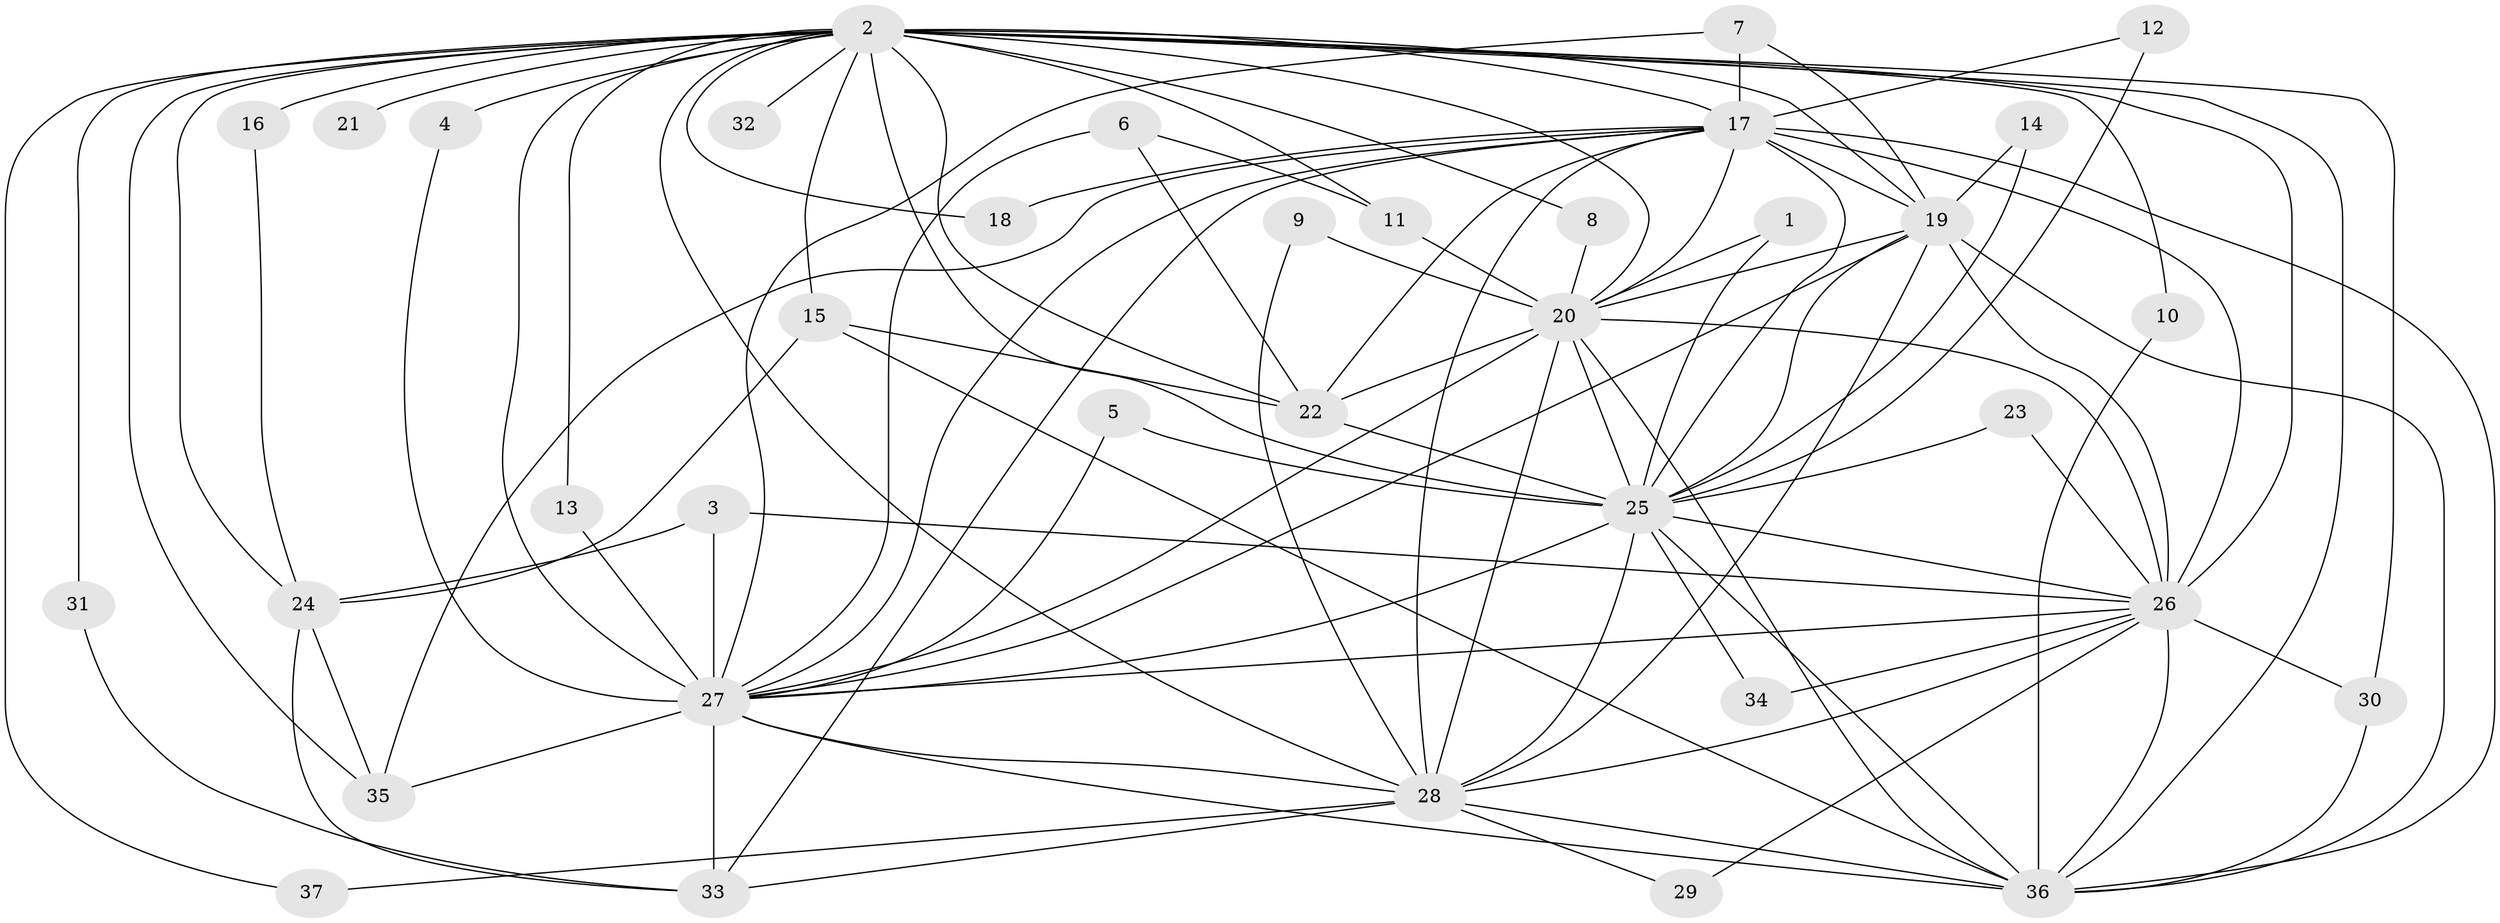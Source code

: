 // original degree distribution, {31: 0.013513513513513514, 16: 0.05405405405405406, 18: 0.013513513513513514, 20: 0.013513513513513514, 17: 0.013513513513513514, 14: 0.013513513513513514, 15: 0.013513513513513514, 2: 0.5540540540540541, 5: 0.05405405405405406, 3: 0.17567567567567569, 6: 0.013513513513513514, 4: 0.06756756756756757}
// Generated by graph-tools (version 1.1) at 2025/25/03/09/25 03:25:38]
// undirected, 37 vertices, 101 edges
graph export_dot {
graph [start="1"]
  node [color=gray90,style=filled];
  1;
  2;
  3;
  4;
  5;
  6;
  7;
  8;
  9;
  10;
  11;
  12;
  13;
  14;
  15;
  16;
  17;
  18;
  19;
  20;
  21;
  22;
  23;
  24;
  25;
  26;
  27;
  28;
  29;
  30;
  31;
  32;
  33;
  34;
  35;
  36;
  37;
  1 -- 20 [weight=1.0];
  1 -- 25 [weight=1.0];
  2 -- 4 [weight=2.0];
  2 -- 8 [weight=1.0];
  2 -- 10 [weight=1.0];
  2 -- 11 [weight=2.0];
  2 -- 13 [weight=1.0];
  2 -- 15 [weight=2.0];
  2 -- 16 [weight=3.0];
  2 -- 17 [weight=4.0];
  2 -- 18 [weight=1.0];
  2 -- 19 [weight=2.0];
  2 -- 20 [weight=3.0];
  2 -- 21 [weight=2.0];
  2 -- 22 [weight=1.0];
  2 -- 24 [weight=1.0];
  2 -- 25 [weight=3.0];
  2 -- 26 [weight=2.0];
  2 -- 27 [weight=3.0];
  2 -- 28 [weight=3.0];
  2 -- 30 [weight=1.0];
  2 -- 31 [weight=1.0];
  2 -- 32 [weight=1.0];
  2 -- 35 [weight=1.0];
  2 -- 36 [weight=2.0];
  2 -- 37 [weight=1.0];
  3 -- 24 [weight=1.0];
  3 -- 26 [weight=1.0];
  3 -- 27 [weight=1.0];
  4 -- 27 [weight=1.0];
  5 -- 25 [weight=1.0];
  5 -- 27 [weight=1.0];
  6 -- 11 [weight=1.0];
  6 -- 22 [weight=1.0];
  6 -- 27 [weight=1.0];
  7 -- 17 [weight=1.0];
  7 -- 19 [weight=1.0];
  7 -- 27 [weight=1.0];
  8 -- 20 [weight=1.0];
  9 -- 20 [weight=1.0];
  9 -- 28 [weight=1.0];
  10 -- 36 [weight=1.0];
  11 -- 20 [weight=1.0];
  12 -- 17 [weight=1.0];
  12 -- 25 [weight=1.0];
  13 -- 27 [weight=1.0];
  14 -- 19 [weight=1.0];
  14 -- 25 [weight=1.0];
  15 -- 22 [weight=1.0];
  15 -- 24 [weight=1.0];
  15 -- 36 [weight=1.0];
  16 -- 24 [weight=1.0];
  17 -- 18 [weight=2.0];
  17 -- 19 [weight=1.0];
  17 -- 20 [weight=1.0];
  17 -- 22 [weight=1.0];
  17 -- 25 [weight=2.0];
  17 -- 26 [weight=2.0];
  17 -- 27 [weight=1.0];
  17 -- 28 [weight=2.0];
  17 -- 33 [weight=1.0];
  17 -- 35 [weight=1.0];
  17 -- 36 [weight=1.0];
  19 -- 20 [weight=2.0];
  19 -- 25 [weight=1.0];
  19 -- 26 [weight=1.0];
  19 -- 27 [weight=1.0];
  19 -- 28 [weight=1.0];
  19 -- 36 [weight=1.0];
  20 -- 22 [weight=1.0];
  20 -- 25 [weight=1.0];
  20 -- 26 [weight=1.0];
  20 -- 27 [weight=1.0];
  20 -- 28 [weight=1.0];
  20 -- 36 [weight=2.0];
  22 -- 25 [weight=1.0];
  23 -- 25 [weight=1.0];
  23 -- 26 [weight=1.0];
  24 -- 33 [weight=1.0];
  24 -- 35 [weight=1.0];
  25 -- 26 [weight=1.0];
  25 -- 27 [weight=1.0];
  25 -- 28 [weight=2.0];
  25 -- 34 [weight=1.0];
  25 -- 36 [weight=1.0];
  26 -- 27 [weight=1.0];
  26 -- 28 [weight=1.0];
  26 -- 29 [weight=1.0];
  26 -- 30 [weight=2.0];
  26 -- 34 [weight=1.0];
  26 -- 36 [weight=1.0];
  27 -- 28 [weight=1.0];
  27 -- 33 [weight=1.0];
  27 -- 35 [weight=1.0];
  27 -- 36 [weight=1.0];
  28 -- 29 [weight=1.0];
  28 -- 33 [weight=1.0];
  28 -- 36 [weight=1.0];
  28 -- 37 [weight=1.0];
  30 -- 36 [weight=1.0];
  31 -- 33 [weight=1.0];
}
